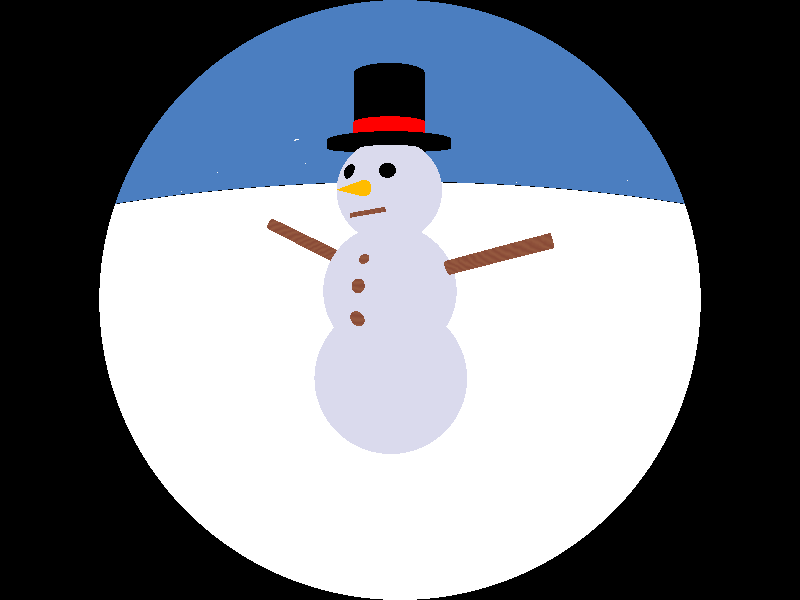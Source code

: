 #include "colors.inc"
#include "textures.inc"

#declare normalNeve = normal { wrinkles 0.3 scale 0.05 }
#declare finishNeve = finish { ambient 0.4 diffuse 0.8}
#declare texturaMadeira = texture{ DMFWood5 scale 1}

//Elementos
//camera
camera {
    fisheye
    location    <1.9, 2.5, -2> //<1.9, 3.5, -4> sem fish eye
    look_at     <0 ,1, 2.3>
}

//luz
light_source {
    <10, 10, -10>
    rgb <0.1, 0.2, 0.5>
}

// chao
plane {
    y, -1
    texture {
        pigment {color White}
        normal {bumps 0.2 scale 0.9}
    }
}

//ceu
plane{ //ceu com nuvens
    <0,1,0>,1 hollow  
      
    texture{ 
        pigment {color rgb<0.1,0.3,0.75>*0.7}
        finish {emission 1 diffuse 0}
    } 

    texture{ 
        pigment{ 
            bozo 
            turbulence 0.75 
            octaves 6  
            omega 0.7 
            lambda 2 

            color_map {
                [0.0  color rgb <0.95, 0.95, 0.95> ]
                [0.05  color rgb <1, 1, 1>*1.25 ]
                [0.15 color rgb <0.85, 0.85, 0.85> ]
                [0.55 color rgbt <1, 1, 1, 1>*1 ]
                [1.0 color rgbt <1, 1, 1, 1>*1 ]
            } 

            translate< 3, 0,-1>
            scale <0.3, 0.4, 0.2>*3
        }
           
            finish {emission 1 diffuse 0}
        }
    scale 10000
}

fog { 
    fog_type   2
    distance   1000
    color      rgb<1,1,1>*0.9
    fog_offset 0.1
    fog_alt    20
    turbulence 1.8
} 



//Boneco de neve
// pés
sphere {
    <0, 0, 2>, 1
    texture{
    pigment {color rgb <0.7,0.7,0.85>}
        normal {normalNeve}
        finish {finishNeve}
    }
}



// torso
sphere { // bola meio
    <0, 1.2, 2>, 0.8
    texture{
    pigment {color rgb <0.7,0.7,0.85>}
        normal {normalNeve}
        finish {finishNeve}
    }
}

sphere { //botao 1
    <0, 1.12, 1.26>, 0.10
    texture{texturaMadeira}
}

sphere { //botao 2
    <0, 1.45, 1.27>, 0.08
    texture{ texturaMadeira}
}

sphere { //botao 3
    <0, 1.70, 1.4>, 0.06
    texture{ texturaMadeira}
}

//braco esquerdo
cylinder{
    <1, 1.5, 2>
    <2.5, 1.5, 2> 0.08
    texture {texturaMadeira}
    rotate z*20
    translate y*-0.30
}

//braco direito
cylinder{
    <-1, 1.5, 2>
    <-2.5, 1.5, 2> 0.08
    texture {texturaMadeira}
    rotate z*-20
    translate y*-0.30
}


// cabeca
sphere { // bola branca
    <0, 2.4, 2>, 0.6
    texture{
    pigment {color rgb <0.7,0.7,0.85>}
        normal {normalNeve}
        finish {finishNeve}
    }
}

sphere { //olho esquerdo
    <-0.2, 2.6, 1.54>, 0.10
    texture{ pigment {color Black}}
}

sphere { //olho direito
    <0.2, 2.6, 1.54>, 0.10
    texture{ pigment {color Black}}
}

//cenoura
cone {
    <0.0, 2.0, -1>, 0.1
    <0.0, 2.6, -1>, 0
    texture { 
        pigment {color Orange}
        normal {bumps 1 scale 1}
    }
    rotate x*-90
    translate z*3.5
    translate y*3.44
}

// boca
box { 
    <0.2, 0, 0>
    <-0.2, 0.05, 0.05>
    texture { texturaMadeira}
    translate y*2.2
    translate z*1.43
    rotate z*10
    translate x*0.4
}


//chapeu
//aba
cylinder {
    <0, 2.9, 2>
    <0, 3.0, 2> 0.70
    texture{ pigment {color Black}}
    finish {phong 0.1}
}

//parte de cima do chapeu
cylinder {
    <0, 3, 2>
    <0, 3.8, 2> 0.40
    texture{ pigment {color Black}}
    finish {phong 0.1}
}

//faixa
cylinder {
    <0, 3, 2>
    <0, 3.2, 2> 0.405
    texture{ pigment {color Red}}
}